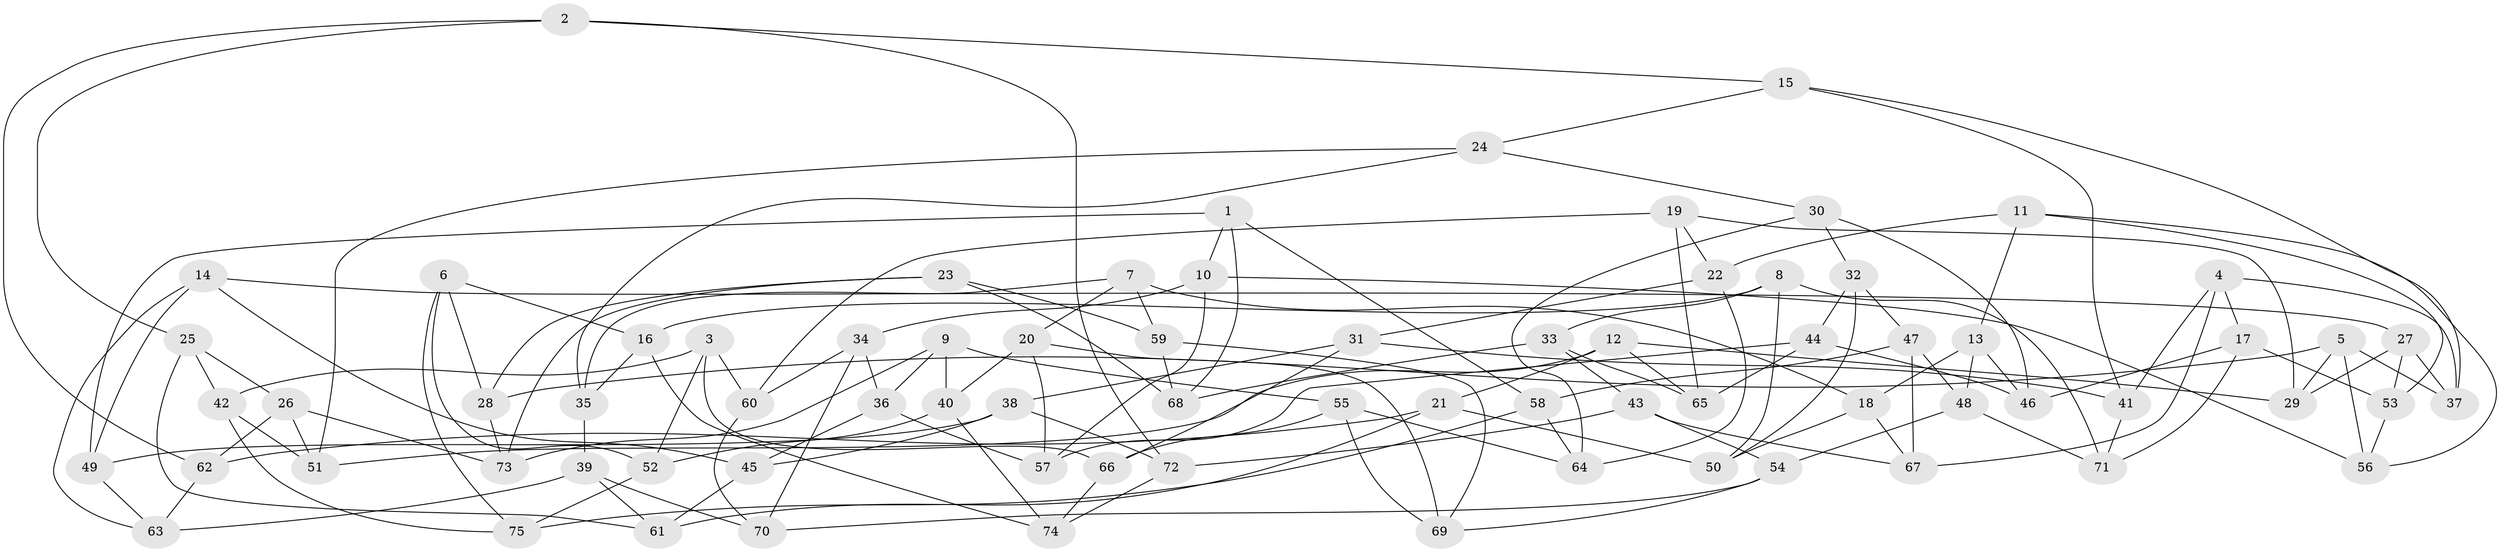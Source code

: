 // Generated by graph-tools (version 1.1) at 2025/50/03/09/25 03:50:47]
// undirected, 75 vertices, 150 edges
graph export_dot {
graph [start="1"]
  node [color=gray90,style=filled];
  1;
  2;
  3;
  4;
  5;
  6;
  7;
  8;
  9;
  10;
  11;
  12;
  13;
  14;
  15;
  16;
  17;
  18;
  19;
  20;
  21;
  22;
  23;
  24;
  25;
  26;
  27;
  28;
  29;
  30;
  31;
  32;
  33;
  34;
  35;
  36;
  37;
  38;
  39;
  40;
  41;
  42;
  43;
  44;
  45;
  46;
  47;
  48;
  49;
  50;
  51;
  52;
  53;
  54;
  55;
  56;
  57;
  58;
  59;
  60;
  61;
  62;
  63;
  64;
  65;
  66;
  67;
  68;
  69;
  70;
  71;
  72;
  73;
  74;
  75;
  1 -- 49;
  1 -- 10;
  1 -- 68;
  1 -- 58;
  2 -- 72;
  2 -- 15;
  2 -- 25;
  2 -- 62;
  3 -- 60;
  3 -- 66;
  3 -- 42;
  3 -- 52;
  4 -- 67;
  4 -- 17;
  4 -- 41;
  4 -- 37;
  5 -- 56;
  5 -- 29;
  5 -- 28;
  5 -- 37;
  6 -- 28;
  6 -- 16;
  6 -- 52;
  6 -- 75;
  7 -- 59;
  7 -- 18;
  7 -- 35;
  7 -- 20;
  8 -- 50;
  8 -- 71;
  8 -- 16;
  8 -- 33;
  9 -- 73;
  9 -- 36;
  9 -- 40;
  9 -- 55;
  10 -- 56;
  10 -- 57;
  10 -- 34;
  11 -- 56;
  11 -- 13;
  11 -- 22;
  11 -- 53;
  12 -- 21;
  12 -- 29;
  12 -- 65;
  12 -- 51;
  13 -- 48;
  13 -- 46;
  13 -- 18;
  14 -- 45;
  14 -- 27;
  14 -- 49;
  14 -- 63;
  15 -- 41;
  15 -- 24;
  15 -- 37;
  16 -- 74;
  16 -- 35;
  17 -- 53;
  17 -- 71;
  17 -- 46;
  18 -- 67;
  18 -- 50;
  19 -- 29;
  19 -- 65;
  19 -- 22;
  19 -- 60;
  20 -- 69;
  20 -- 57;
  20 -- 40;
  21 -- 50;
  21 -- 62;
  21 -- 61;
  22 -- 64;
  22 -- 31;
  23 -- 28;
  23 -- 59;
  23 -- 73;
  23 -- 68;
  24 -- 30;
  24 -- 51;
  24 -- 35;
  25 -- 26;
  25 -- 42;
  25 -- 61;
  26 -- 51;
  26 -- 62;
  26 -- 73;
  27 -- 29;
  27 -- 37;
  27 -- 53;
  28 -- 73;
  30 -- 64;
  30 -- 46;
  30 -- 32;
  31 -- 41;
  31 -- 38;
  31 -- 66;
  32 -- 44;
  32 -- 50;
  32 -- 47;
  33 -- 43;
  33 -- 68;
  33 -- 65;
  34 -- 60;
  34 -- 70;
  34 -- 36;
  35 -- 39;
  36 -- 45;
  36 -- 57;
  38 -- 45;
  38 -- 72;
  38 -- 49;
  39 -- 63;
  39 -- 61;
  39 -- 70;
  40 -- 74;
  40 -- 52;
  41 -- 71;
  42 -- 75;
  42 -- 51;
  43 -- 54;
  43 -- 72;
  43 -- 67;
  44 -- 65;
  44 -- 46;
  44 -- 57;
  45 -- 61;
  47 -- 48;
  47 -- 58;
  47 -- 67;
  48 -- 54;
  48 -- 71;
  49 -- 63;
  52 -- 75;
  53 -- 56;
  54 -- 69;
  54 -- 70;
  55 -- 69;
  55 -- 64;
  55 -- 66;
  58 -- 64;
  58 -- 75;
  59 -- 69;
  59 -- 68;
  60 -- 70;
  62 -- 63;
  66 -- 74;
  72 -- 74;
}
